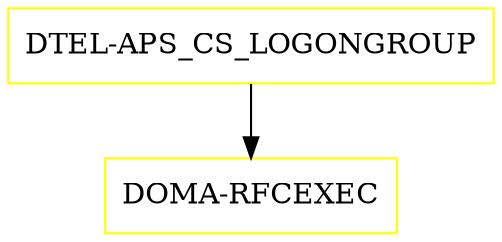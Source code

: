 digraph G {
  "DTEL-APS_CS_LOGONGROUP" [shape=box,color=yellow];
  "DOMA-RFCEXEC" [shape=box,color=yellow,URL="./DOMA_RFCEXEC.html"];
  "DTEL-APS_CS_LOGONGROUP" -> "DOMA-RFCEXEC";
}
